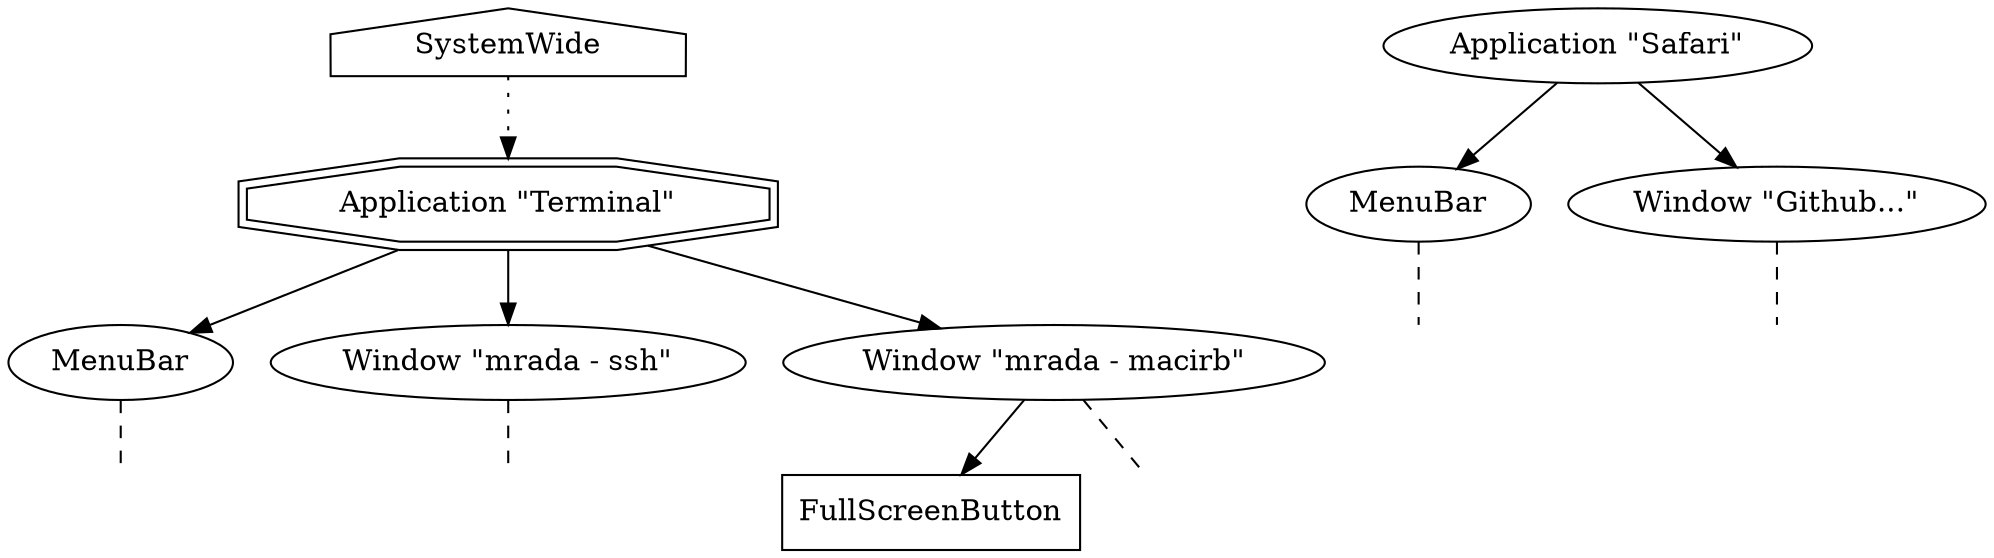 digraph {
  graph [packmode = clust]

  SystemWide [label = "SystemWide"] [shape = house]
  Safari     [label = "Application \"Safari\""] [shape = oval]
  Terminal   [label = "Application \"Terminal\""] [shape = doubleoctagon]
  
  SMenuBar [label = "MenuBar"] [shape = oval]
  TMenuBar [label = "MenuBar"] [shape = oval]

  TWindow  [label = "Window \"mrada - ssh\""] [shape = oval]
  TWindow2 [label = "Window \"mrada - macirb\""] [shape = oval]
  SWindow  [label = "Window \"Github...\""] [shape = oval]

  Button [label = "FullScreenButton"] [shape = box]
  
  E1 [shape = none] [label = ""]
  E2 [shape = none] [label = ""]
  E3 [shape = none] [label = ""]
  E4 [shape = none] [label = ""]
  E5 [shape = none] [label = ""]

  Safari -> SMenuBar
  Terminal -> TMenuBar

  SMenuBar -> E1 [style = dashed] [arrowhead = none]
  TMenuBar -> E2 [style = dashed] [arrowhead = none]

  Safari   -> SWindow
  Terminal -> TWindow
  Terminal -> TWindow2 -> Button

  SWindow  -> E3 [style = dashed] [arrowhead = none]
  TWindow  -> E4 [style = dashed] [arrowhead = none]
  TWindow2 -> E5 [style = dashed] [arrowhead = none]

  SystemWide -> Terminal [style = dotted]
}

